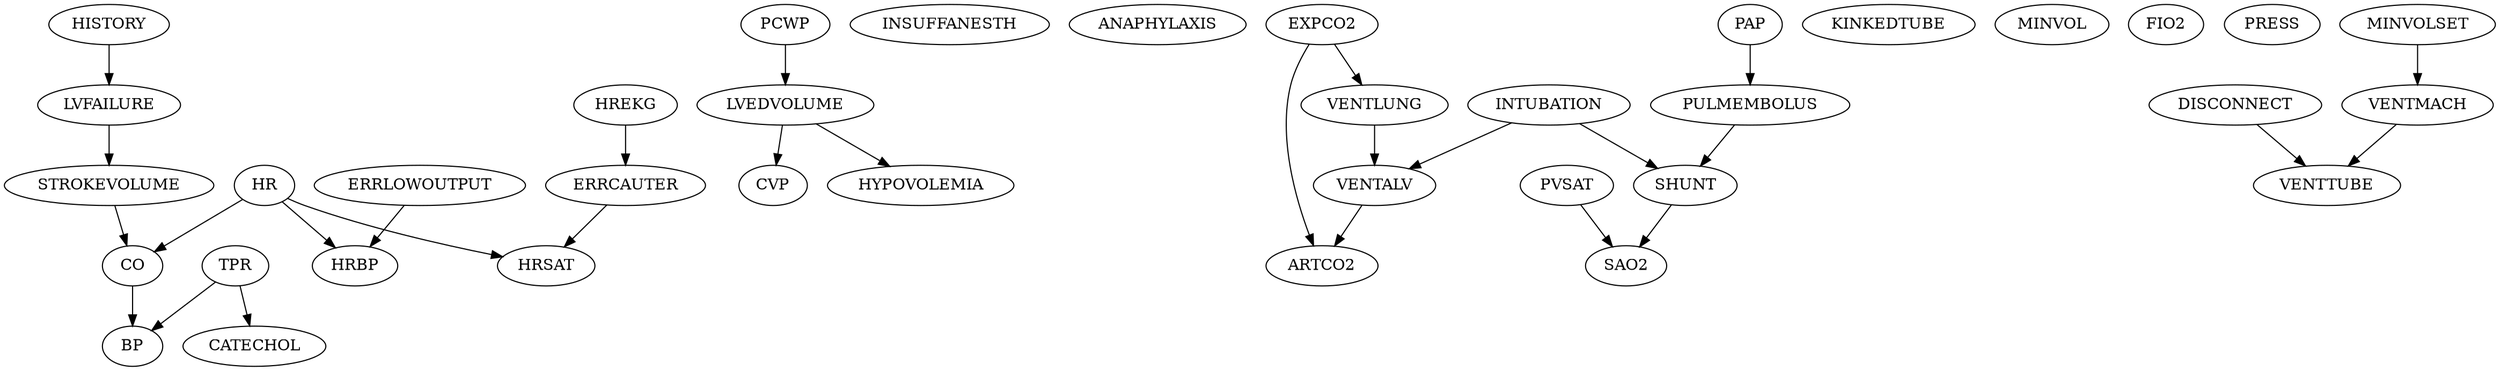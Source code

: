 digraph {
	HISTORY
	CVP
	LVEDVOLUME
	LVEDVOLUME -> CVP
	PCWP
	HYPOVOLEMIA
	LVEDVOLUME
	LVEDVOLUME -> HYPOVOLEMIA
	LVEDVOLUME
	PCWP
	PCWP -> LVEDVOLUME
	LVFAILURE
	HISTORY
	HISTORY -> LVFAILURE
	STROKEVOLUME
	LVFAILURE
	LVFAILURE -> STROKEVOLUME
	ERRLOWOUTPUT
	HRBP
	ERRLOWOUTPUT
	ERRLOWOUTPUT -> HRBP
	HR
	HR -> HRBP
	HREKG
	ERRCAUTER
	HREKG
	HREKG -> ERRCAUTER
	HRSAT
	HR
	HR -> HRSAT
	ERRCAUTER
	ERRCAUTER -> HRSAT
	INSUFFANESTH
	ANAPHYLAXIS
	TPR
	EXPCO2
	KINKEDTUBE
	MINVOL
	FIO2
	PVSAT
	SAO2
	PVSAT
	PVSAT -> SAO2
	SHUNT
	SHUNT -> SAO2
	PAP
	PULMEMBOLUS
	PAP
	PAP -> PULMEMBOLUS
	SHUNT
	PULMEMBOLUS
	PULMEMBOLUS -> SHUNT
	INTUBATION
	INTUBATION -> SHUNT
	INTUBATION
	PRESS
	DISCONNECT
	MINVOLSET
	VENTMACH
	MINVOLSET
	MINVOLSET -> VENTMACH
	VENTTUBE
	VENTMACH
	VENTMACH -> VENTTUBE
	DISCONNECT
	DISCONNECT -> VENTTUBE
	VENTLUNG
	EXPCO2
	EXPCO2 -> VENTLUNG
	VENTALV
	VENTLUNG
	VENTLUNG -> VENTALV
	INTUBATION
	INTUBATION -> VENTALV
	ARTCO2
	VENTALV
	VENTALV -> ARTCO2
	EXPCO2
	EXPCO2 -> ARTCO2
	CATECHOL
	TPR
	TPR -> CATECHOL
	HR
	CO
	STROKEVOLUME
	STROKEVOLUME -> CO
	HR
	HR -> CO
	BP
	TPR
	TPR -> BP
	CO
	CO -> BP
}
